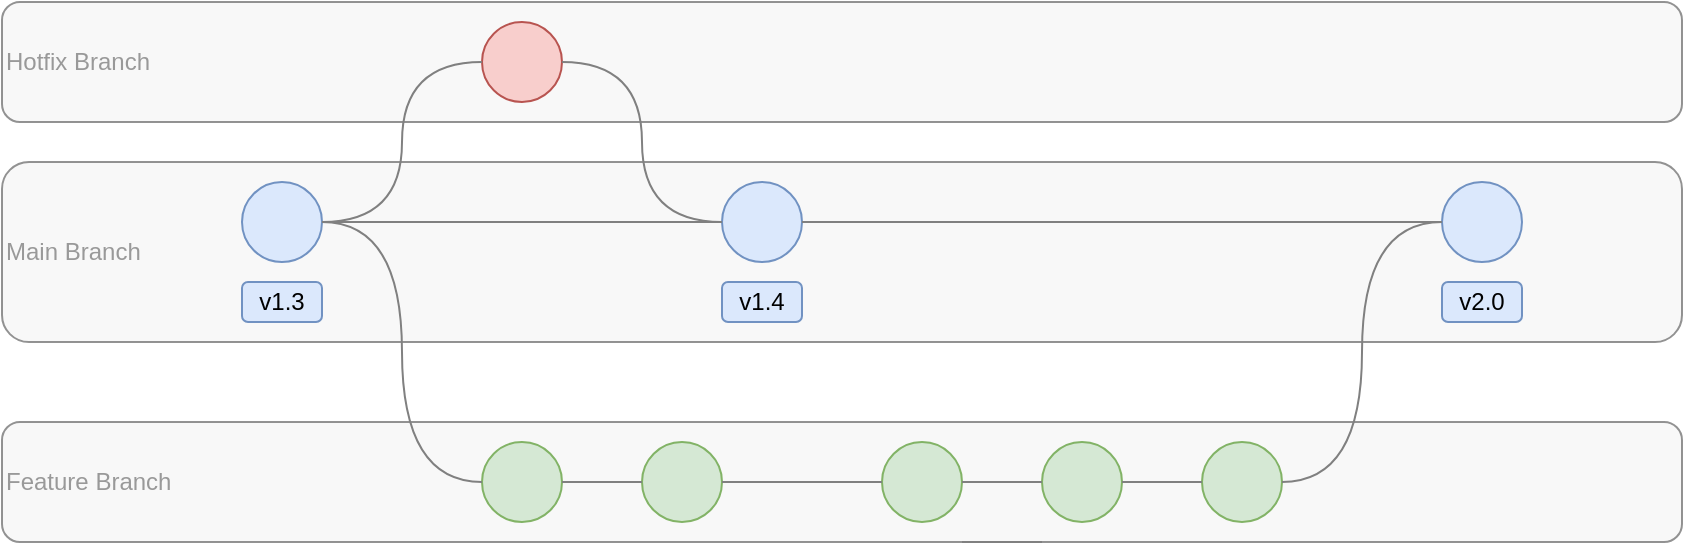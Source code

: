 <mxfile version="20.8.16" type="device"><diagram name="Seite-1" id="etC2ij1LnTKjosMqtqcl"><mxGraphModel dx="1141" dy="2012" grid="1" gridSize="10" guides="1" tooltips="1" connect="1" arrows="1" fold="1" page="1" pageScale="1" pageWidth="827" pageHeight="1169" math="0" shadow="0"><root><mxCell id="0"/><mxCell id="1" parent="0"/><mxCell id="GrZw2x5JHRGiraCTEC8i-31" value="&lt;font color=&quot;#999999&quot;&gt;Main Branch&lt;/font&gt;" style="rounded=1;whiteSpace=wrap;html=1;strokeColor=#666666;fillColor=#f5f5f5;fontColor=#333333;opacity=70;align=left;" vertex="1" parent="1"><mxGeometry y="70" width="840" height="90" as="geometry"/></mxCell><mxCell id="GrZw2x5JHRGiraCTEC8i-30" value="&lt;font color=&quot;#999999&quot;&gt;Hotfix Branch&lt;/font&gt;" style="rounded=1;whiteSpace=wrap;html=1;strokeColor=#666666;fillColor=#f5f5f5;fontColor=#333333;opacity=70;align=left;" vertex="1" parent="1"><mxGeometry y="-10" width="840" height="60" as="geometry"/></mxCell><mxCell id="GrZw2x5JHRGiraCTEC8i-29" value="&lt;font color=&quot;#999999&quot;&gt;Feature Branch&lt;/font&gt;" style="rounded=1;whiteSpace=wrap;html=1;strokeColor=#666666;fillColor=#f5f5f5;fontColor=#333333;opacity=70;align=left;" vertex="1" parent="1"><mxGeometry y="200" width="840" height="60" as="geometry"/></mxCell><mxCell id="GrZw2x5JHRGiraCTEC8i-2" value="" style="ellipse;whiteSpace=wrap;html=1;aspect=fixed;fillColor=#dbe8fc;strokeColor=#7192c2;" vertex="1" parent="1"><mxGeometry x="120" y="80" width="40" height="40" as="geometry"/></mxCell><mxCell id="GrZw2x5JHRGiraCTEC8i-3" value="" style="ellipse;whiteSpace=wrap;html=1;aspect=fixed;fillColor=#dbe8fc;strokeColor=#7192c2;" vertex="1" parent="1"><mxGeometry x="360" y="80" width="40" height="40" as="geometry"/></mxCell><mxCell id="GrZw2x5JHRGiraCTEC8i-4" value="" style="ellipse;whiteSpace=wrap;html=1;aspect=fixed;fillColor=#dbe8fc;strokeColor=#7192c2;" vertex="1" parent="1"><mxGeometry x="720" y="80" width="40" height="40" as="geometry"/></mxCell><mxCell id="GrZw2x5JHRGiraCTEC8i-6" value="" style="ellipse;whiteSpace=wrap;html=1;aspect=fixed;fillColor=#f8cecc;strokeColor=#b85450;" vertex="1" parent="1"><mxGeometry x="240" width="40" height="40" as="geometry"/></mxCell><mxCell id="GrZw2x5JHRGiraCTEC8i-8" value="" style="endArrow=none;html=1;rounded=0;fillColor=#e3e9fc;exitX=0;exitY=0.5;exitDx=0;exitDy=0;entryX=1;entryY=0.5;entryDx=0;entryDy=0;strokeColor=#808080;" edge="1" parent="1" source="GrZw2x5JHRGiraCTEC8i-4" target="GrZw2x5JHRGiraCTEC8i-3"><mxGeometry width="50" height="50" relative="1" as="geometry"><mxPoint x="170" y="110" as="sourcePoint"/><mxPoint x="370" y="110" as="targetPoint"/></mxGeometry></mxCell><mxCell id="GrZw2x5JHRGiraCTEC8i-9" value="" style="endArrow=none;html=1;rounded=0;fillColor=#e3e9fc;exitX=0;exitY=0.5;exitDx=0;exitDy=0;entryX=1;entryY=0.5;entryDx=0;entryDy=0;strokeColor=#808080;edgeStyle=orthogonalEdgeStyle;curved=1;" edge="1" parent="1" source="GrZw2x5JHRGiraCTEC8i-6" target="GrZw2x5JHRGiraCTEC8i-2"><mxGeometry width="50" height="50" relative="1" as="geometry"><mxPoint x="400" y="119" as="sourcePoint"/><mxPoint x="160" y="119" as="targetPoint"/></mxGeometry></mxCell><mxCell id="GrZw2x5JHRGiraCTEC8i-10" value="" style="endArrow=none;html=1;rounded=0;fillColor=#e3e9fc;exitX=1;exitY=0.5;exitDx=0;exitDy=0;entryX=0;entryY=0.5;entryDx=0;entryDy=0;strokeColor=#808080;edgeStyle=orthogonalEdgeStyle;curved=1;" edge="1" parent="1" source="GrZw2x5JHRGiraCTEC8i-6" target="GrZw2x5JHRGiraCTEC8i-3"><mxGeometry width="50" height="50" relative="1" as="geometry"><mxPoint x="250" y="190" as="sourcePoint"/><mxPoint x="170" y="110" as="targetPoint"/></mxGeometry></mxCell><mxCell id="GrZw2x5JHRGiraCTEC8i-11" value="" style="ellipse;whiteSpace=wrap;html=1;aspect=fixed;fillColor=#d5e8d4;strokeColor=#82b366;" vertex="1" parent="1"><mxGeometry x="240" y="210" width="40" height="40" as="geometry"/></mxCell><mxCell id="GrZw2x5JHRGiraCTEC8i-12" value="" style="endArrow=none;html=1;fillColor=#e3e9fc;exitX=0;exitY=0.5;exitDx=0;exitDy=0;entryX=1;entryY=0.5;entryDx=0;entryDy=0;strokeColor=#808080;edgeStyle=orthogonalEdgeStyle;curved=1;targetPerimeterSpacing=0;" edge="1" parent="1" source="GrZw2x5JHRGiraCTEC8i-11" target="GrZw2x5JHRGiraCTEC8i-2"><mxGeometry width="50" height="50" relative="1" as="geometry"><mxPoint x="250" y="190" as="sourcePoint"/><mxPoint x="170" y="110" as="targetPoint"/><Array as="points"><mxPoint x="200" y="230"/><mxPoint x="200" y="100"/></Array></mxGeometry></mxCell><mxCell id="GrZw2x5JHRGiraCTEC8i-14" value="" style="ellipse;whiteSpace=wrap;html=1;aspect=fixed;fillColor=#d5e8d4;strokeColor=#82b366;" vertex="1" parent="1"><mxGeometry x="320" y="210" width="40" height="40" as="geometry"/></mxCell><mxCell id="GrZw2x5JHRGiraCTEC8i-15" value="" style="ellipse;whiteSpace=wrap;html=1;aspect=fixed;fillColor=#d5e8d4;strokeColor=#82b366;" vertex="1" parent="1"><mxGeometry x="440" y="210" width="40" height="40" as="geometry"/></mxCell><mxCell id="GrZw2x5JHRGiraCTEC8i-16" value="" style="ellipse;whiteSpace=wrap;html=1;aspect=fixed;fillColor=#d5e8d4;strokeColor=#82b366;" vertex="1" parent="1"><mxGeometry x="520" y="210" width="40" height="40" as="geometry"/></mxCell><mxCell id="GrZw2x5JHRGiraCTEC8i-17" value="" style="ellipse;whiteSpace=wrap;html=1;aspect=fixed;fillColor=#d5e8d4;strokeColor=#82b366;" vertex="1" parent="1"><mxGeometry x="600" y="210" width="40" height="40" as="geometry"/></mxCell><mxCell id="GrZw2x5JHRGiraCTEC8i-20" value="" style="endArrow=none;html=1;rounded=0;fillColor=#e3e9fc;exitX=1;exitY=0.5;exitDx=0;exitDy=0;entryX=0;entryY=0.5;entryDx=0;entryDy=0;strokeColor=#808080;edgeStyle=orthogonalEdgeStyle;curved=1;" edge="1" parent="1" source="GrZw2x5JHRGiraCTEC8i-17" target="GrZw2x5JHRGiraCTEC8i-4"><mxGeometry width="50" height="50" relative="1" as="geometry"><mxPoint x="290" y="190" as="sourcePoint"/><mxPoint x="370" y="110" as="targetPoint"/></mxGeometry></mxCell><mxCell id="GrZw2x5JHRGiraCTEC8i-22" value="" style="endArrow=none;html=1;rounded=0;fillColor=#e3e9fc;exitX=1;exitY=0.5;exitDx=0;exitDy=0;entryX=0;entryY=0.5;entryDx=0;entryDy=0;strokeColor=#808080;" edge="1" parent="1" source="GrZw2x5JHRGiraCTEC8i-11" target="GrZw2x5JHRGiraCTEC8i-14"><mxGeometry width="50" height="50" relative="1" as="geometry"><mxPoint x="170" y="110" as="sourcePoint"/><mxPoint x="370" y="110" as="targetPoint"/></mxGeometry></mxCell><mxCell id="GrZw2x5JHRGiraCTEC8i-23" value="" style="endArrow=none;html=1;rounded=0;fillColor=#e3e9fc;exitX=1;exitY=0.5;exitDx=0;exitDy=0;entryX=0;entryY=0.5;entryDx=0;entryDy=0;strokeColor=#808080;" edge="1" parent="1" source="GrZw2x5JHRGiraCTEC8i-14" target="GrZw2x5JHRGiraCTEC8i-15"><mxGeometry width="50" height="50" relative="1" as="geometry"><mxPoint x="374" y="259.6" as="sourcePoint"/><mxPoint x="414" y="259.6" as="targetPoint"/></mxGeometry></mxCell><mxCell id="GrZw2x5JHRGiraCTEC8i-24" value="" style="endArrow=none;html=1;rounded=0;fillColor=#e3e9fc;strokeColor=#808080;" edge="1" parent="1"><mxGeometry width="50" height="50" relative="1" as="geometry"><mxPoint x="480" y="260" as="sourcePoint"/><mxPoint x="520" y="260" as="targetPoint"/></mxGeometry></mxCell><mxCell id="GrZw2x5JHRGiraCTEC8i-25" value="" style="endArrow=none;html=1;rounded=0;fillColor=#e3e9fc;exitX=0;exitY=0.5;exitDx=0;exitDy=0;strokeColor=#808080;entryX=1;entryY=0.5;entryDx=0;entryDy=0;" edge="1" parent="1" source="GrZw2x5JHRGiraCTEC8i-17" target="GrZw2x5JHRGiraCTEC8i-16"><mxGeometry width="50" height="50" relative="1" as="geometry"><mxPoint x="490" y="269.6" as="sourcePoint"/><mxPoint x="530" y="270" as="targetPoint"/></mxGeometry></mxCell><mxCell id="GrZw2x5JHRGiraCTEC8i-26" value="v1.3" style="rounded=1;whiteSpace=wrap;html=1;strokeColor=#7192c2;fillColor=#dbe8fc;" vertex="1" parent="1"><mxGeometry x="120" y="130" width="40" height="20" as="geometry"/></mxCell><mxCell id="GrZw2x5JHRGiraCTEC8i-27" value="v1.4" style="rounded=1;whiteSpace=wrap;html=1;strokeColor=#7192c2;fillColor=#dbe8fc;" vertex="1" parent="1"><mxGeometry x="360" y="130" width="40" height="20" as="geometry"/></mxCell><mxCell id="GrZw2x5JHRGiraCTEC8i-28" value="v2.0" style="rounded=1;whiteSpace=wrap;html=1;strokeColor=#7192c2;fillColor=#dbe8fc;" vertex="1" parent="1"><mxGeometry x="720" y="130" width="40" height="20" as="geometry"/></mxCell><mxCell id="GrZw2x5JHRGiraCTEC8i-33" value="" style="endArrow=none;html=1;rounded=0;fillColor=#e3e9fc;exitX=0;exitY=0.5;exitDx=0;exitDy=0;entryX=1;entryY=0.5;entryDx=0;entryDy=0;strokeColor=#808080;" edge="1" parent="1" source="GrZw2x5JHRGiraCTEC8i-3" target="GrZw2x5JHRGiraCTEC8i-2"><mxGeometry width="50" height="50" relative="1" as="geometry"><mxPoint x="730" y="110" as="sourcePoint"/><mxPoint x="410" y="110" as="targetPoint"/></mxGeometry></mxCell><mxCell id="GrZw2x5JHRGiraCTEC8i-34" value="" style="endArrow=none;html=1;rounded=0;fillColor=#e3e9fc;strokeColor=#808080;entryX=1;entryY=0.5;entryDx=0;entryDy=0;" edge="1" parent="1" target="GrZw2x5JHRGiraCTEC8i-15"><mxGeometry width="50" height="50" relative="1" as="geometry"><mxPoint x="520" y="230" as="sourcePoint"/><mxPoint x="570.0" y="240" as="targetPoint"/></mxGeometry></mxCell></root></mxGraphModel></diagram></mxfile>